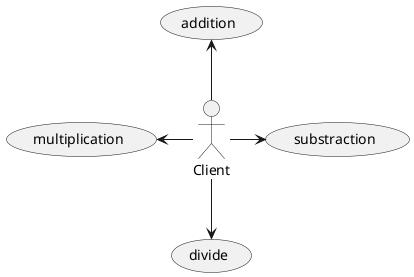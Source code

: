 @startuml

Client -up-> (addition)
Client -right-> (substraction)
Client -left-> (multiplication)
Client -down-> (divide)

'note right of (addition)
'Add two numbers
'end note

@enduml